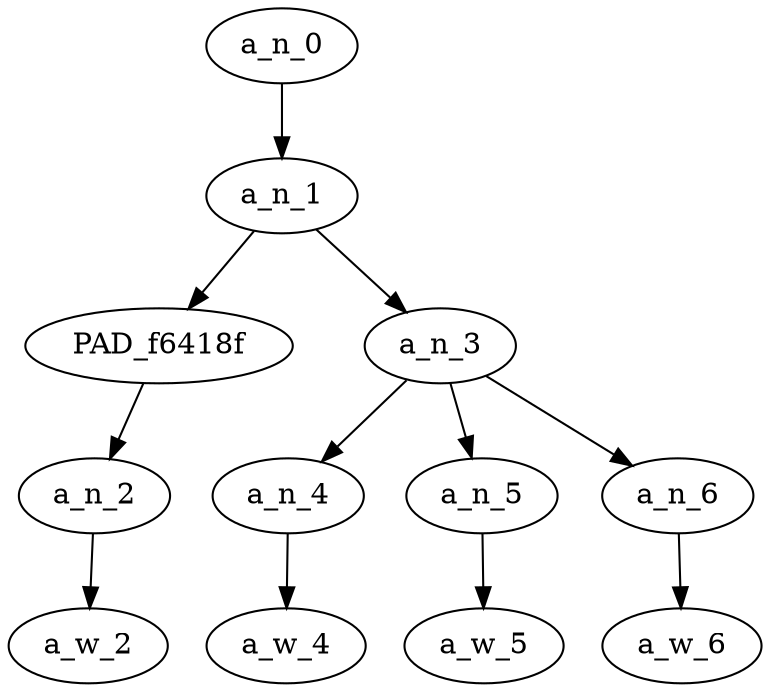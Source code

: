 strict digraph "" {
	a_n_0	[div_dir=1,
		index=0,
		level=4,
		pos="1.0,4!",
		text_span="[0, 1, 2, 3]",
		value=1.00000000];
	a_n_1	[div_dir=1,
		index=0,
		level=3,
		pos="1.0,3!",
		text_span="[0, 1, 2, 3]",
		value=0.99650161];
	a_n_0 -> a_n_1;
	PAD_f6418f	[div_dir=1,
		index=0,
		level=2,
		pos="0.0,2!",
		text_span="[0]",
		value=0.14715187];
	a_n_1 -> PAD_f6418f;
	a_n_3	[div_dir=1,
		index=1,
		level=2,
		pos="2.0,2!",
		text_span="[1, 2, 3]",
		value=0.84585134];
	a_n_1 -> a_n_3;
	a_n_2	[div_dir=1,
		index=0,
		level=1,
		pos="0.0,1!",
		text_span="[0]",
		value=0.14715187];
	PAD_f6418f -> a_n_2;
	a_w_2	[div_dir=0,
		index=0,
		level=0,
		pos="0,0!",
		text_span="[0]",
		value=fuck];
	a_n_2 -> a_w_2;
	a_n_4	[div_dir=1,
		index=1,
		level=1,
		pos="1.0,1!",
		text_span="[1]",
		value=0.11322745];
	a_n_3 -> a_n_4;
	a_n_5	[div_dir=1,
		index=2,
		level=1,
		pos="2.0,1!",
		text_span="[2]",
		value=0.38543561];
	a_n_3 -> a_n_5;
	a_n_6	[div_dir=1,
		index=3,
		level=1,
		pos="3.0,1!",
		text_span="[3]",
		value=0.34395816];
	a_n_3 -> a_n_6;
	a_w_4	[div_dir=0,
		index=1,
		level=0,
		pos="1,0!",
		text_span="[1]",
		value=the];
	a_n_4 -> a_w_4;
	a_w_5	[div_dir=0,
		index=2,
		level=0,
		pos="2,0!",
		text_span="[2]",
		value=nigger];
	a_n_5 -> a_w_5;
	a_w_6	[div_dir=0,
		index=3,
		level=0,
		pos="3,0!",
		text_span="[3]",
		value=bitches];
	a_n_6 -> a_w_6;
}

